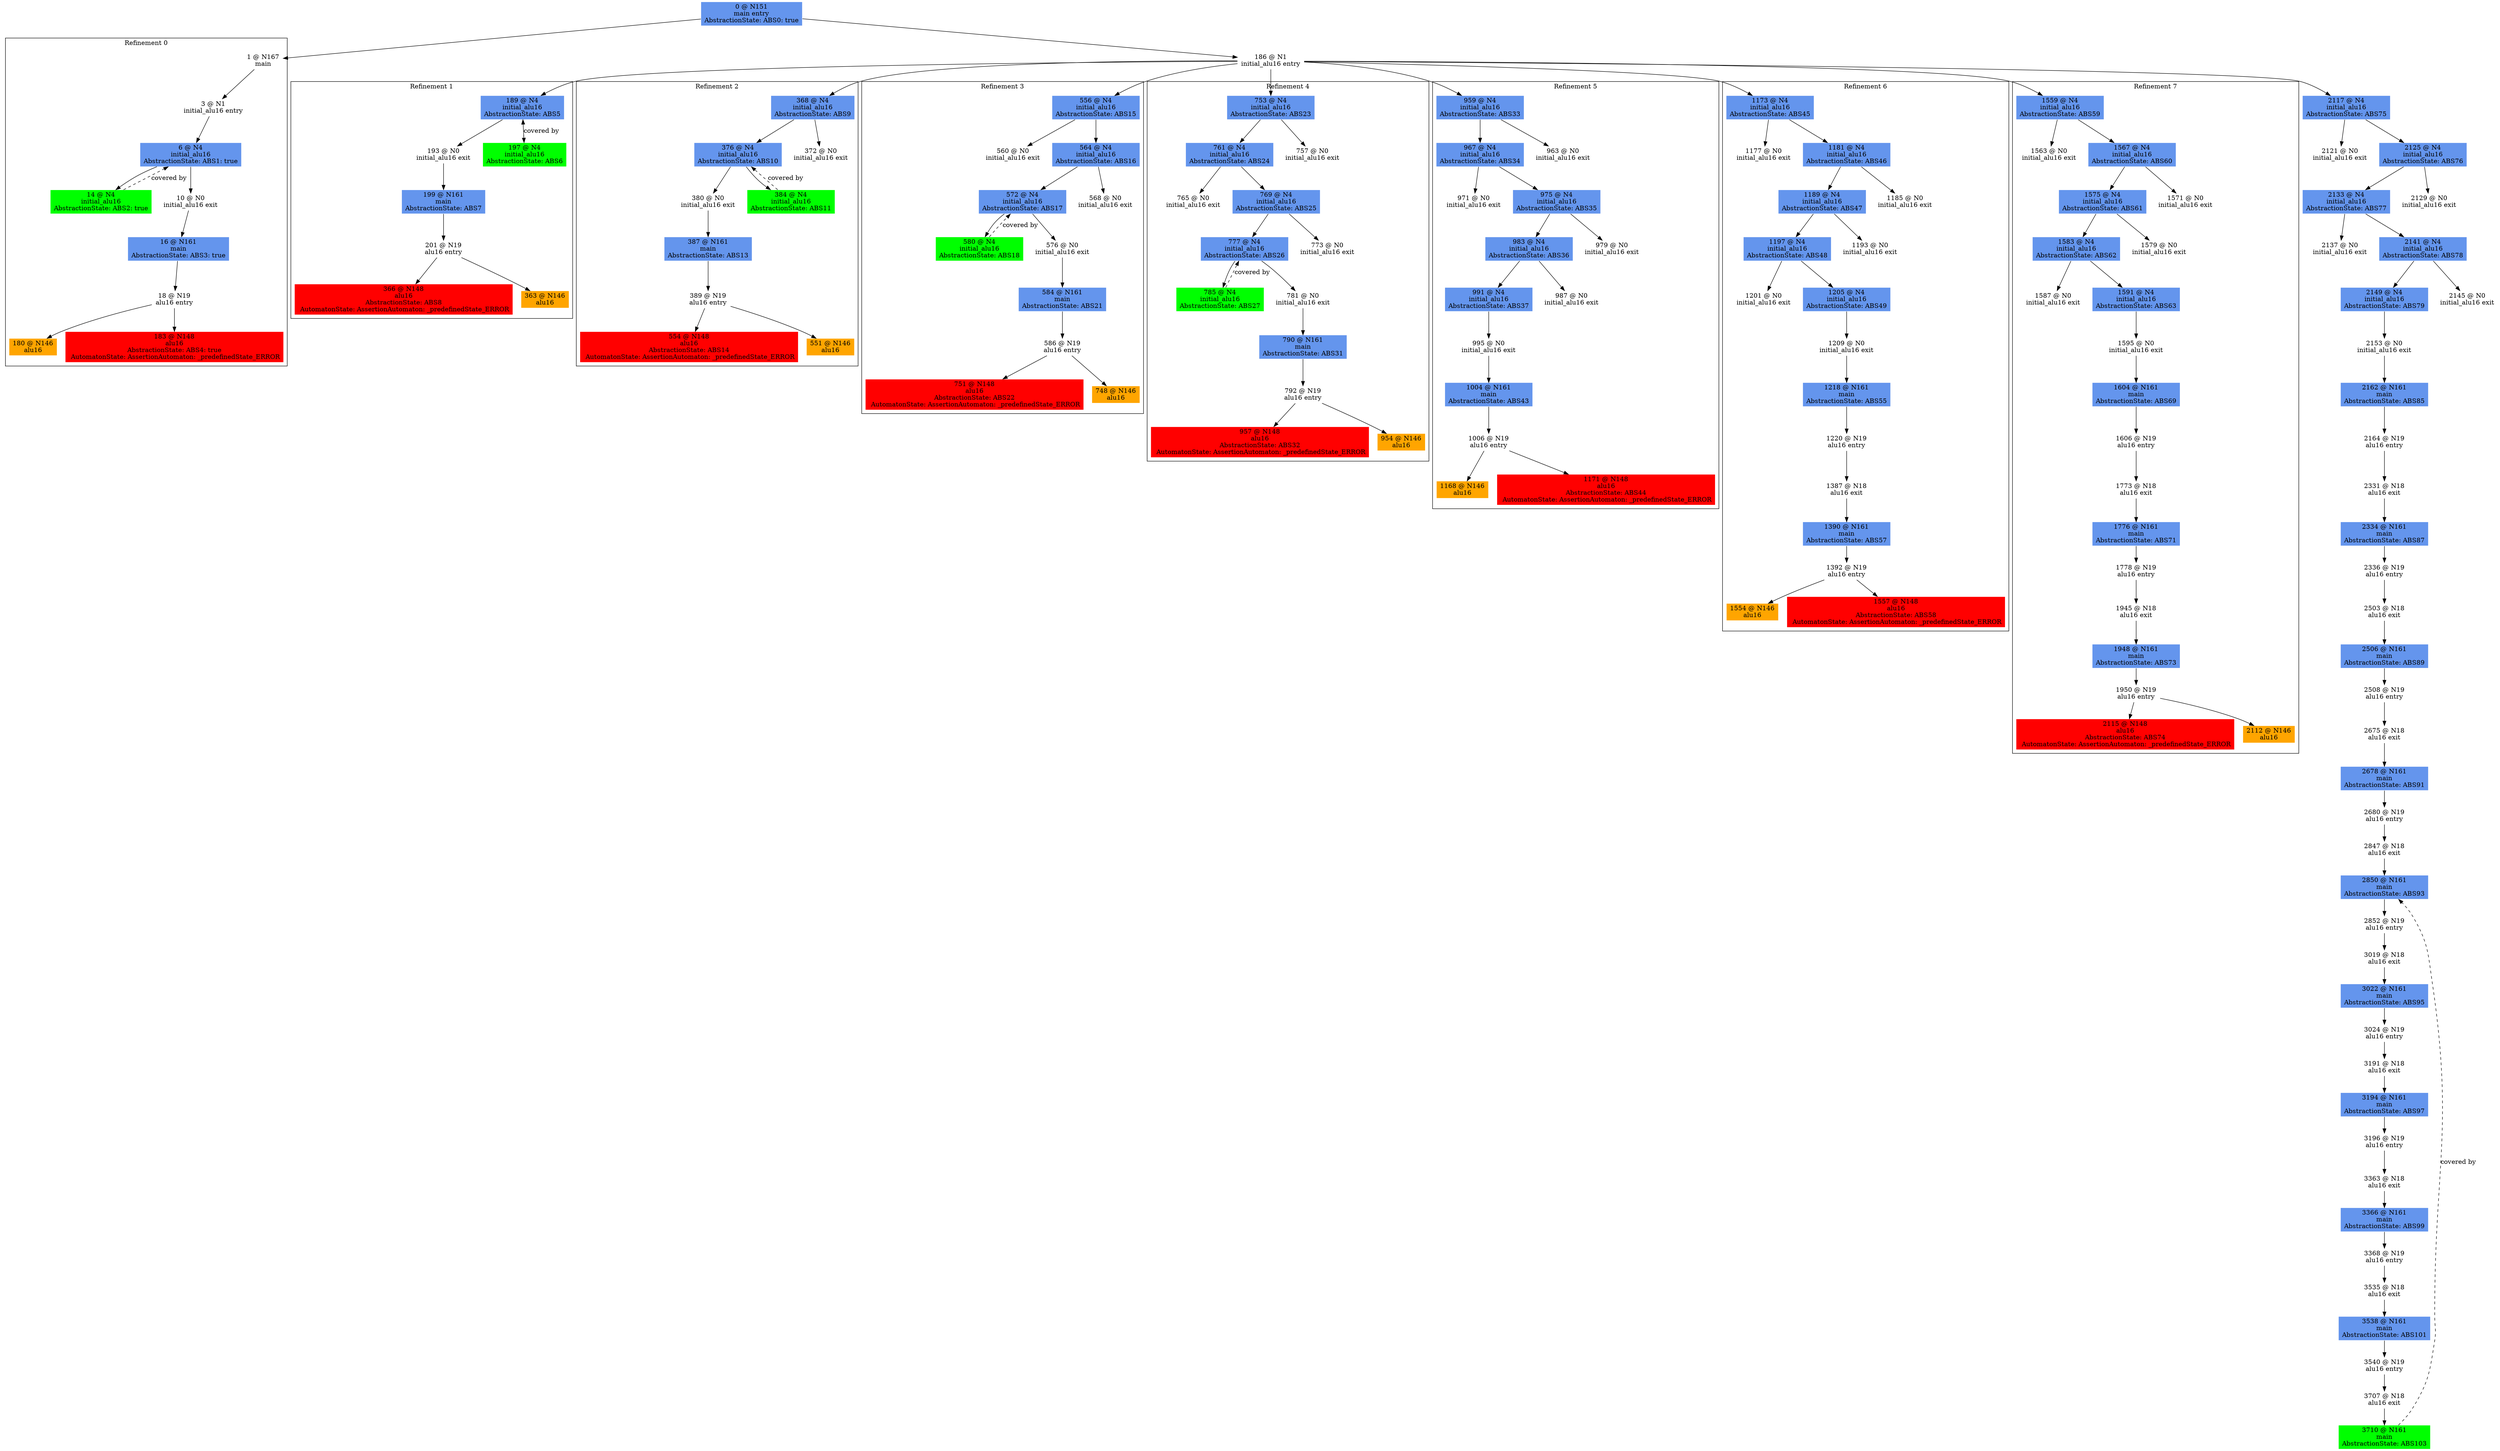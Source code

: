 digraph ARG {
node [style="filled" shape="box" color="white"]
subgraph cluster_0 {
label="Refinement 0"
1 [label="1 @ N167\nmain\n" id="1"]
3 [label="3 @ N1\ninitial_alu16 entry\n" id="3"]
6 [fillcolor="cornflowerblue" label="6 @ N4\ninitial_alu16\nAbstractionState: ABS1: true\n" id="6"]
14 [fillcolor="green" label="14 @ N4\ninitial_alu16\nAbstractionState: ABS2: true\n" id="14"]
10 [label="10 @ N0\ninitial_alu16 exit\n" id="10"]
16 [fillcolor="cornflowerblue" label="16 @ N161\nmain\nAbstractionState: ABS3: true\n" id="16"]
18 [label="18 @ N19\nalu16 entry\n" id="18"]
180 [fillcolor="orange" label="180 @ N146\nalu16\n" id="180"]
183 [fillcolor="red" label="183 @ N148\nalu16\nAbstractionState: ABS4: true\n AutomatonState: AssertionAutomaton: _predefinedState_ERROR\n" id="183"]
1 -> 3 []
3 -> 6 []
14 -> 6 [style="dashed" weight="0" label="covered by"]
6 -> 10 []
6 -> 14 []
10 -> 16 []
16 -> 18 []
18 -> 183 []
18 -> 180 []
}
0 -> 1
subgraph cluster_1 {
label="Refinement 1"
189 [fillcolor="cornflowerblue" label="189 @ N4\ninitial_alu16\nAbstractionState: ABS5\n" id="189"]
193 [label="193 @ N0\ninitial_alu16 exit\n" id="193"]
199 [fillcolor="cornflowerblue" label="199 @ N161\nmain\nAbstractionState: ABS7\n" id="199"]
201 [label="201 @ N19\nalu16 entry\n" id="201"]
366 [fillcolor="red" label="366 @ N148\nalu16\nAbstractionState: ABS8\n AutomatonState: AssertionAutomaton: _predefinedState_ERROR\n" id="366"]
363 [fillcolor="orange" label="363 @ N146\nalu16\n" id="363"]
197 [fillcolor="green" label="197 @ N4\ninitial_alu16\nAbstractionState: ABS6\n" id="197"]
197 -> 189 [style="dashed" weight="0" label="covered by"]
189 -> 197 []
189 -> 193 []
193 -> 199 []
199 -> 201 []
201 -> 363 []
201 -> 366 []
}
186 -> 189
subgraph cluster_2 {
label="Refinement 2"
368 [fillcolor="cornflowerblue" label="368 @ N4\ninitial_alu16\nAbstractionState: ABS9\n" id="368"]
376 [fillcolor="cornflowerblue" label="376 @ N4\ninitial_alu16\nAbstractionState: ABS10\n" id="376"]
380 [label="380 @ N0\ninitial_alu16 exit\n" id="380"]
387 [fillcolor="cornflowerblue" label="387 @ N161\nmain\nAbstractionState: ABS13\n" id="387"]
389 [label="389 @ N19\nalu16 entry\n" id="389"]
554 [fillcolor="red" label="554 @ N148\nalu16\nAbstractionState: ABS14\n AutomatonState: AssertionAutomaton: _predefinedState_ERROR\n" id="554"]
551 [fillcolor="orange" label="551 @ N146\nalu16\n" id="551"]
384 [fillcolor="green" label="384 @ N4\ninitial_alu16\nAbstractionState: ABS11\n" id="384"]
372 [label="372 @ N0\ninitial_alu16 exit\n" id="372"]
368 -> 372 []
368 -> 376 []
384 -> 376 [style="dashed" weight="0" label="covered by"]
376 -> 384 []
376 -> 380 []
380 -> 387 []
387 -> 389 []
389 -> 551 []
389 -> 554 []
}
186 -> 368
subgraph cluster_3 {
label="Refinement 3"
556 [fillcolor="cornflowerblue" label="556 @ N4\ninitial_alu16\nAbstractionState: ABS15\n" id="556"]
560 [label="560 @ N0\ninitial_alu16 exit\n" id="560"]
564 [fillcolor="cornflowerblue" label="564 @ N4\ninitial_alu16\nAbstractionState: ABS16\n" id="564"]
572 [fillcolor="cornflowerblue" label="572 @ N4\ninitial_alu16\nAbstractionState: ABS17\n" id="572"]
580 [fillcolor="green" label="580 @ N4\ninitial_alu16\nAbstractionState: ABS18\n" id="580"]
576 [label="576 @ N0\ninitial_alu16 exit\n" id="576"]
584 [fillcolor="cornflowerblue" label="584 @ N161\nmain\nAbstractionState: ABS21\n" id="584"]
586 [label="586 @ N19\nalu16 entry\n" id="586"]
751 [fillcolor="red" label="751 @ N148\nalu16\nAbstractionState: ABS22\n AutomatonState: AssertionAutomaton: _predefinedState_ERROR\n" id="751"]
748 [fillcolor="orange" label="748 @ N146\nalu16\n" id="748"]
568 [label="568 @ N0\ninitial_alu16 exit\n" id="568"]
556 -> 564 []
556 -> 560 []
564 -> 568 []
564 -> 572 []
580 -> 572 [style="dashed" weight="0" label="covered by"]
572 -> 576 []
572 -> 580 []
576 -> 584 []
584 -> 586 []
586 -> 748 []
586 -> 751 []
}
186 -> 556
subgraph cluster_4 {
label="Refinement 4"
753 [fillcolor="cornflowerblue" label="753 @ N4\ninitial_alu16\nAbstractionState: ABS23\n" id="753"]
761 [fillcolor="cornflowerblue" label="761 @ N4\ninitial_alu16\nAbstractionState: ABS24\n" id="761"]
765 [label="765 @ N0\ninitial_alu16 exit\n" id="765"]
769 [fillcolor="cornflowerblue" label="769 @ N4\ninitial_alu16\nAbstractionState: ABS25\n" id="769"]
777 [fillcolor="cornflowerblue" label="777 @ N4\ninitial_alu16\nAbstractionState: ABS26\n" id="777"]
785 [fillcolor="green" label="785 @ N4\ninitial_alu16\nAbstractionState: ABS27\n" id="785"]
781 [label="781 @ N0\ninitial_alu16 exit\n" id="781"]
790 [fillcolor="cornflowerblue" label="790 @ N161\nmain\nAbstractionState: ABS31\n" id="790"]
792 [label="792 @ N19\nalu16 entry\n" id="792"]
957 [fillcolor="red" label="957 @ N148\nalu16\nAbstractionState: ABS32\n AutomatonState: AssertionAutomaton: _predefinedState_ERROR\n" id="957"]
954 [fillcolor="orange" label="954 @ N146\nalu16\n" id="954"]
773 [label="773 @ N0\ninitial_alu16 exit\n" id="773"]
757 [label="757 @ N0\ninitial_alu16 exit\n" id="757"]
753 -> 757 []
753 -> 761 []
761 -> 769 []
761 -> 765 []
769 -> 773 []
769 -> 777 []
785 -> 777 [style="dashed" weight="0" label="covered by"]
777 -> 781 []
777 -> 785 []
781 -> 790 []
790 -> 792 []
792 -> 954 []
792 -> 957 []
}
186 -> 753
subgraph cluster_5 {
label="Refinement 5"
959 [fillcolor="cornflowerblue" label="959 @ N4\ninitial_alu16\nAbstractionState: ABS33\n" id="959"]
967 [fillcolor="cornflowerblue" label="967 @ N4\ninitial_alu16\nAbstractionState: ABS34\n" id="967"]
971 [label="971 @ N0\ninitial_alu16 exit\n" id="971"]
975 [fillcolor="cornflowerblue" label="975 @ N4\ninitial_alu16\nAbstractionState: ABS35\n" id="975"]
983 [fillcolor="cornflowerblue" label="983 @ N4\ninitial_alu16\nAbstractionState: ABS36\n" id="983"]
991 [fillcolor="cornflowerblue" label="991 @ N4\ninitial_alu16\nAbstractionState: ABS37\n" id="991"]
995 [label="995 @ N0\ninitial_alu16 exit\n" id="995"]
1004 [fillcolor="cornflowerblue" label="1004 @ N161\nmain\nAbstractionState: ABS43\n" id="1004"]
1006 [label="1006 @ N19\nalu16 entry\n" id="1006"]
1168 [fillcolor="orange" label="1168 @ N146\nalu16\n" id="1168"]
1171 [fillcolor="red" label="1171 @ N148\nalu16\nAbstractionState: ABS44\n AutomatonState: AssertionAutomaton: _predefinedState_ERROR\n" id="1171"]
987 [label="987 @ N0\ninitial_alu16 exit\n" id="987"]
979 [label="979 @ N0\ninitial_alu16 exit\n" id="979"]
963 [label="963 @ N0\ninitial_alu16 exit\n" id="963"]
959 -> 963 []
959 -> 967 []
967 -> 975 []
967 -> 971 []
975 -> 979 []
975 -> 983 []
983 -> 987 []
983 -> 991 []
991 -> 995 []
995 -> 1004 []
1004 -> 1006 []
1006 -> 1171 []
1006 -> 1168 []
}
186 -> 959
subgraph cluster_6 {
label="Refinement 6"
1173 [fillcolor="cornflowerblue" label="1173 @ N4\ninitial_alu16\nAbstractionState: ABS45\n" id="1173"]
1177 [label="1177 @ N0\ninitial_alu16 exit\n" id="1177"]
1181 [fillcolor="cornflowerblue" label="1181 @ N4\ninitial_alu16\nAbstractionState: ABS46\n" id="1181"]
1189 [fillcolor="cornflowerblue" label="1189 @ N4\ninitial_alu16\nAbstractionState: ABS47\n" id="1189"]
1197 [fillcolor="cornflowerblue" label="1197 @ N4\ninitial_alu16\nAbstractionState: ABS48\n" id="1197"]
1201 [label="1201 @ N0\ninitial_alu16 exit\n" id="1201"]
1205 [fillcolor="cornflowerblue" label="1205 @ N4\ninitial_alu16\nAbstractionState: ABS49\n" id="1205"]
1209 [label="1209 @ N0\ninitial_alu16 exit\n" id="1209"]
1218 [fillcolor="cornflowerblue" label="1218 @ N161\nmain\nAbstractionState: ABS55\n" id="1218"]
1220 [label="1220 @ N19\nalu16 entry\n" id="1220"]
1387 [label="1387 @ N18\nalu16 exit\n" id="1387"]
1390 [fillcolor="cornflowerblue" label="1390 @ N161\nmain\nAbstractionState: ABS57\n" id="1390"]
1392 [label="1392 @ N19\nalu16 entry\n" id="1392"]
1554 [fillcolor="orange" label="1554 @ N146\nalu16\n" id="1554"]
1557 [fillcolor="red" label="1557 @ N148\nalu16\nAbstractionState: ABS58\n AutomatonState: AssertionAutomaton: _predefinedState_ERROR\n" id="1557"]
1193 [label="1193 @ N0\ninitial_alu16 exit\n" id="1193"]
1185 [label="1185 @ N0\ninitial_alu16 exit\n" id="1185"]
1173 -> 1181 []
1173 -> 1177 []
1181 -> 1185 []
1181 -> 1189 []
1189 -> 1193 []
1189 -> 1197 []
1197 -> 1205 []
1197 -> 1201 []
1205 -> 1209 []
1209 -> 1218 []
1218 -> 1220 []
1220 -> 1387 []
1387 -> 1390 []
1390 -> 1392 []
1392 -> 1557 []
1392 -> 1554 []
}
186 -> 1173
subgraph cluster_7 {
label="Refinement 7"
1559 [fillcolor="cornflowerblue" label="1559 @ N4\ninitial_alu16\nAbstractionState: ABS59\n" id="1559"]
1563 [label="1563 @ N0\ninitial_alu16 exit\n" id="1563"]
1567 [fillcolor="cornflowerblue" label="1567 @ N4\ninitial_alu16\nAbstractionState: ABS60\n" id="1567"]
1575 [fillcolor="cornflowerblue" label="1575 @ N4\ninitial_alu16\nAbstractionState: ABS61\n" id="1575"]
1583 [fillcolor="cornflowerblue" label="1583 @ N4\ninitial_alu16\nAbstractionState: ABS62\n" id="1583"]
1587 [label="1587 @ N0\ninitial_alu16 exit\n" id="1587"]
1591 [fillcolor="cornflowerblue" label="1591 @ N4\ninitial_alu16\nAbstractionState: ABS63\n" id="1591"]
1595 [label="1595 @ N0\ninitial_alu16 exit\n" id="1595"]
1604 [fillcolor="cornflowerblue" label="1604 @ N161\nmain\nAbstractionState: ABS69\n" id="1604"]
1606 [label="1606 @ N19\nalu16 entry\n" id="1606"]
1773 [label="1773 @ N18\nalu16 exit\n" id="1773"]
1776 [fillcolor="cornflowerblue" label="1776 @ N161\nmain\nAbstractionState: ABS71\n" id="1776"]
1778 [label="1778 @ N19\nalu16 entry\n" id="1778"]
1945 [label="1945 @ N18\nalu16 exit\n" id="1945"]
1948 [fillcolor="cornflowerblue" label="1948 @ N161\nmain\nAbstractionState: ABS73\n" id="1948"]
1950 [label="1950 @ N19\nalu16 entry\n" id="1950"]
2115 [fillcolor="red" label="2115 @ N148\nalu16\nAbstractionState: ABS74\n AutomatonState: AssertionAutomaton: _predefinedState_ERROR\n" id="2115"]
2112 [fillcolor="orange" label="2112 @ N146\nalu16\n" id="2112"]
1579 [label="1579 @ N0\ninitial_alu16 exit\n" id="1579"]
1571 [label="1571 @ N0\ninitial_alu16 exit\n" id="1571"]
1559 -> 1567 []
1559 -> 1563 []
1567 -> 1571 []
1567 -> 1575 []
1575 -> 1579 []
1575 -> 1583 []
1583 -> 1591 []
1583 -> 1587 []
1591 -> 1595 []
1595 -> 1604 []
1604 -> 1606 []
1606 -> 1773 []
1773 -> 1776 []
1776 -> 1778 []
1778 -> 1945 []
1945 -> 1948 []
1948 -> 1950 []
1950 -> 2112 []
1950 -> 2115 []
}
186 -> 1559
0 [fillcolor="cornflowerblue" label="0 @ N151\nmain entry\nAbstractionState: ABS0: true\n" id="0"]
186 [label="186 @ N1\ninitial_alu16 entry\n" id="186"]
2117 [fillcolor="cornflowerblue" label="2117 @ N4\ninitial_alu16\nAbstractionState: ABS75\n" id="2117"]
2121 [label="2121 @ N0\ninitial_alu16 exit\n" id="2121"]
2125 [fillcolor="cornflowerblue" label="2125 @ N4\ninitial_alu16\nAbstractionState: ABS76\n" id="2125"]
2133 [fillcolor="cornflowerblue" label="2133 @ N4\ninitial_alu16\nAbstractionState: ABS77\n" id="2133"]
2137 [label="2137 @ N0\ninitial_alu16 exit\n" id="2137"]
2141 [fillcolor="cornflowerblue" label="2141 @ N4\ninitial_alu16\nAbstractionState: ABS78\n" id="2141"]
2149 [fillcolor="cornflowerblue" label="2149 @ N4\ninitial_alu16\nAbstractionState: ABS79\n" id="2149"]
2153 [label="2153 @ N0\ninitial_alu16 exit\n" id="2153"]
2162 [fillcolor="cornflowerblue" label="2162 @ N161\nmain\nAbstractionState: ABS85\n" id="2162"]
2164 [label="2164 @ N19\nalu16 entry\n" id="2164"]
2331 [label="2331 @ N18\nalu16 exit\n" id="2331"]
2334 [fillcolor="cornflowerblue" label="2334 @ N161\nmain\nAbstractionState: ABS87\n" id="2334"]
2336 [label="2336 @ N19\nalu16 entry\n" id="2336"]
2503 [label="2503 @ N18\nalu16 exit\n" id="2503"]
2506 [fillcolor="cornflowerblue" label="2506 @ N161\nmain\nAbstractionState: ABS89\n" id="2506"]
2508 [label="2508 @ N19\nalu16 entry\n" id="2508"]
2675 [label="2675 @ N18\nalu16 exit\n" id="2675"]
2678 [fillcolor="cornflowerblue" label="2678 @ N161\nmain\nAbstractionState: ABS91\n" id="2678"]
2680 [label="2680 @ N19\nalu16 entry\n" id="2680"]
2847 [label="2847 @ N18\nalu16 exit\n" id="2847"]
2850 [fillcolor="cornflowerblue" label="2850 @ N161\nmain\nAbstractionState: ABS93\n" id="2850"]
2852 [label="2852 @ N19\nalu16 entry\n" id="2852"]
3019 [label="3019 @ N18\nalu16 exit\n" id="3019"]
3022 [fillcolor="cornflowerblue" label="3022 @ N161\nmain\nAbstractionState: ABS95\n" id="3022"]
3024 [label="3024 @ N19\nalu16 entry\n" id="3024"]
3191 [label="3191 @ N18\nalu16 exit\n" id="3191"]
3194 [fillcolor="cornflowerblue" label="3194 @ N161\nmain\nAbstractionState: ABS97\n" id="3194"]
3196 [label="3196 @ N19\nalu16 entry\n" id="3196"]
3363 [label="3363 @ N18\nalu16 exit\n" id="3363"]
3366 [fillcolor="cornflowerblue" label="3366 @ N161\nmain\nAbstractionState: ABS99\n" id="3366"]
3368 [label="3368 @ N19\nalu16 entry\n" id="3368"]
3535 [label="3535 @ N18\nalu16 exit\n" id="3535"]
3538 [fillcolor="cornflowerblue" label="3538 @ N161\nmain\nAbstractionState: ABS101\n" id="3538"]
3540 [label="3540 @ N19\nalu16 entry\n" id="3540"]
3707 [label="3707 @ N18\nalu16 exit\n" id="3707"]
3710 [fillcolor="green" label="3710 @ N161\nmain\nAbstractionState: ABS103\n" id="3710"]
2145 [label="2145 @ N0\ninitial_alu16 exit\n" id="2145"]
2129 [label="2129 @ N0\ninitial_alu16 exit\n" id="2129"]
0 -> 186 []
186 -> 2117 []
2117 -> 2125 []
2117 -> 2121 []
2125 -> 2129 []
2125 -> 2133 []
2133 -> 2141 []
2133 -> 2137 []
2141 -> 2145 []
2141 -> 2149 []
2149 -> 2153 []
2153 -> 2162 []
2162 -> 2164 []
2164 -> 2331 []
2331 -> 2334 []
2334 -> 2336 []
2336 -> 2503 []
2503 -> 2506 []
2506 -> 2508 []
2508 -> 2675 []
2675 -> 2678 []
2678 -> 2680 []
2680 -> 2847 []
2847 -> 2850 []
3710 -> 2850 [style="dashed" weight="0" label="covered by"]
2850 -> 2852 []
2852 -> 3019 []
3019 -> 3022 []
3022 -> 3024 []
3024 -> 3191 []
3191 -> 3194 []
3194 -> 3196 []
3196 -> 3363 []
3363 -> 3366 []
3366 -> 3368 []
3368 -> 3535 []
3535 -> 3538 []
3538 -> 3540 []
3540 -> 3707 []
3707 -> 3710 []
}
